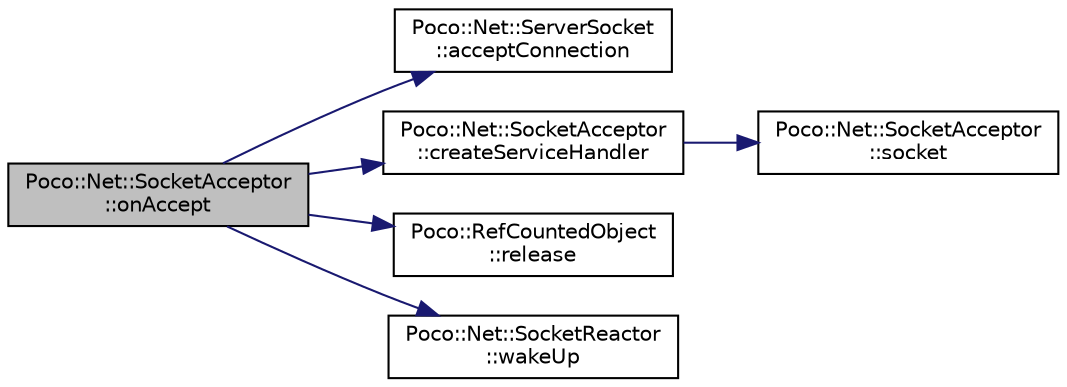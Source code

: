 digraph "Poco::Net::SocketAcceptor::onAccept"
{
 // LATEX_PDF_SIZE
  edge [fontname="Helvetica",fontsize="10",labelfontname="Helvetica",labelfontsize="10"];
  node [fontname="Helvetica",fontsize="10",shape=record];
  rankdir="LR";
  Node1 [label="Poco::Net::SocketAcceptor\l::onAccept",height=0.2,width=0.4,color="black", fillcolor="grey75", style="filled", fontcolor="black",tooltip="Accepts connection and creates event handler."];
  Node1 -> Node2 [color="midnightblue",fontsize="10",style="solid"];
  Node2 [label="Poco::Net::ServerSocket\l::acceptConnection",height=0.2,width=0.4,color="black", fillcolor="white", style="filled",URL="$classPoco_1_1Net_1_1ServerSocket.html#abca3758150ac51011ab0fcec6c31ad39",tooltip=" "];
  Node1 -> Node3 [color="midnightblue",fontsize="10",style="solid"];
  Node3 [label="Poco::Net::SocketAcceptor\l::createServiceHandler",height=0.2,width=0.4,color="black", fillcolor="white", style="filled",URL="$classPoco_1_1Net_1_1SocketAcceptor.html#a11b61628e468b39f0a3e9fa77fff7982",tooltip=" "];
  Node3 -> Node4 [color="midnightblue",fontsize="10",style="solid"];
  Node4 [label="Poco::Net::SocketAcceptor\l::socket",height=0.2,width=0.4,color="black", fillcolor="white", style="filled",URL="$classPoco_1_1Net_1_1SocketAcceptor.html#a521a7ee902a8729a28c47f04f78522f2",tooltip="Returns a reference to the SocketAcceptor's socket."];
  Node1 -> Node5 [color="midnightblue",fontsize="10",style="solid"];
  Node5 [label="Poco::RefCountedObject\l::release",height=0.2,width=0.4,color="black", fillcolor="white", style="filled",URL="$classPoco_1_1RefCountedObject.html#a14bf204923a6ba4b97df6f8fdb9deb72",tooltip="Increments the object's reference count."];
  Node1 -> Node6 [color="midnightblue",fontsize="10",style="solid"];
  Node6 [label="Poco::Net::SocketReactor\l::wakeUp",height=0.2,width=0.4,color="black", fillcolor="white", style="filled",URL="$classPoco_1_1Net_1_1SocketReactor.html#aac64524d1d1ee6148262e472768fd710",tooltip=" "];
}
